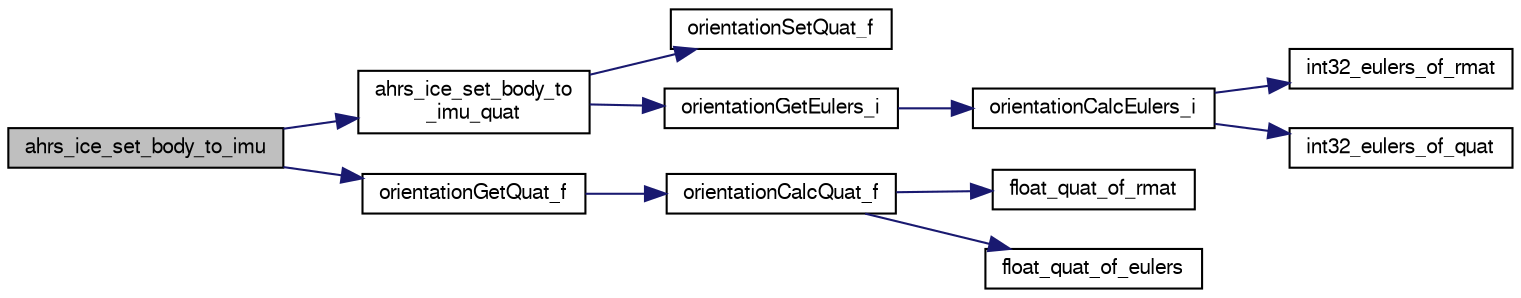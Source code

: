 digraph "ahrs_ice_set_body_to_imu"
{
  edge [fontname="FreeSans",fontsize="10",labelfontname="FreeSans",labelfontsize="10"];
  node [fontname="FreeSans",fontsize="10",shape=record];
  rankdir="LR";
  Node1 [label="ahrs_ice_set_body_to_imu",height=0.2,width=0.4,color="black", fillcolor="grey75", style="filled", fontcolor="black"];
  Node1 -> Node2 [color="midnightblue",fontsize="10",style="solid",fontname="FreeSans"];
  Node2 [label="ahrs_ice_set_body_to\l_imu_quat",height=0.2,width=0.4,color="black", fillcolor="white", style="filled",URL="$ahrs__int__cmpl__euler_8c.html#a0be5cbcb18a39fc84c71135b37c1dab5"];
  Node2 -> Node3 [color="midnightblue",fontsize="10",style="solid",fontname="FreeSans"];
  Node3 [label="orientationSetQuat_f",height=0.2,width=0.4,color="black", fillcolor="white", style="filled",URL="$group__math__orientation__representation.html#ga35d21d17eb2d2ef8352f0aceb8ad7001",tooltip="Set vehicle body attitude from quaternion (float). "];
  Node2 -> Node4 [color="midnightblue",fontsize="10",style="solid",fontname="FreeSans"];
  Node4 [label="orientationGetEulers_i",height=0.2,width=0.4,color="black", fillcolor="white", style="filled",URL="$group__math__orientation__representation.html#gae05f220bbbdaafcbe11bc2d1fb622f39",tooltip="Get vehicle body attitude euler angles (int). "];
  Node4 -> Node5 [color="midnightblue",fontsize="10",style="solid",fontname="FreeSans"];
  Node5 [label="orientationCalcEulers_i",height=0.2,width=0.4,color="black", fillcolor="white", style="filled",URL="$group__math__orientation__representation.html#gaa07c68d2ea52188413c8c90ce48b73c8"];
  Node5 -> Node6 [color="midnightblue",fontsize="10",style="solid",fontname="FreeSans"];
  Node6 [label="int32_eulers_of_rmat",height=0.2,width=0.4,color="black", fillcolor="white", style="filled",URL="$group__math__algebra__int.html#gaf2f61a27841c68cefbd27a8614fcd90e"];
  Node5 -> Node7 [color="midnightblue",fontsize="10",style="solid",fontname="FreeSans"];
  Node7 [label="int32_eulers_of_quat",height=0.2,width=0.4,color="black", fillcolor="white", style="filled",URL="$group__math__algebra__int.html#ga02ccc32cb7b533e0c7cf18140fb7104e"];
  Node1 -> Node8 [color="midnightblue",fontsize="10",style="solid",fontname="FreeSans"];
  Node8 [label="orientationGetQuat_f",height=0.2,width=0.4,color="black", fillcolor="white", style="filled",URL="$group__math__orientation__representation.html#ga4bc38966bac43e1f55b2f042d8f2e411",tooltip="Get vehicle body attitude quaternion (float). "];
  Node8 -> Node9 [color="midnightblue",fontsize="10",style="solid",fontname="FreeSans"];
  Node9 [label="orientationCalcQuat_f",height=0.2,width=0.4,color="black", fillcolor="white", style="filled",URL="$group__math__orientation__representation.html#ga33edf7d5bd278bed617fb5aa88559dc2"];
  Node9 -> Node10 [color="midnightblue",fontsize="10",style="solid",fontname="FreeSans"];
  Node10 [label="float_quat_of_rmat",height=0.2,width=0.4,color="black", fillcolor="white", style="filled",URL="$group__math__algebra__float.html#ga29a7db3c967cea290d25b28b4d17f01f",tooltip="Quaternion from rotation matrix. "];
  Node9 -> Node11 [color="midnightblue",fontsize="10",style="solid",fontname="FreeSans"];
  Node11 [label="float_quat_of_eulers",height=0.2,width=0.4,color="black", fillcolor="white", style="filled",URL="$group__math__algebra__float.html#ga99c8f1ff70a5b638cf87ea816f1756a2",tooltip="quat of euler roation &#39;ZYX&#39; "];
}
